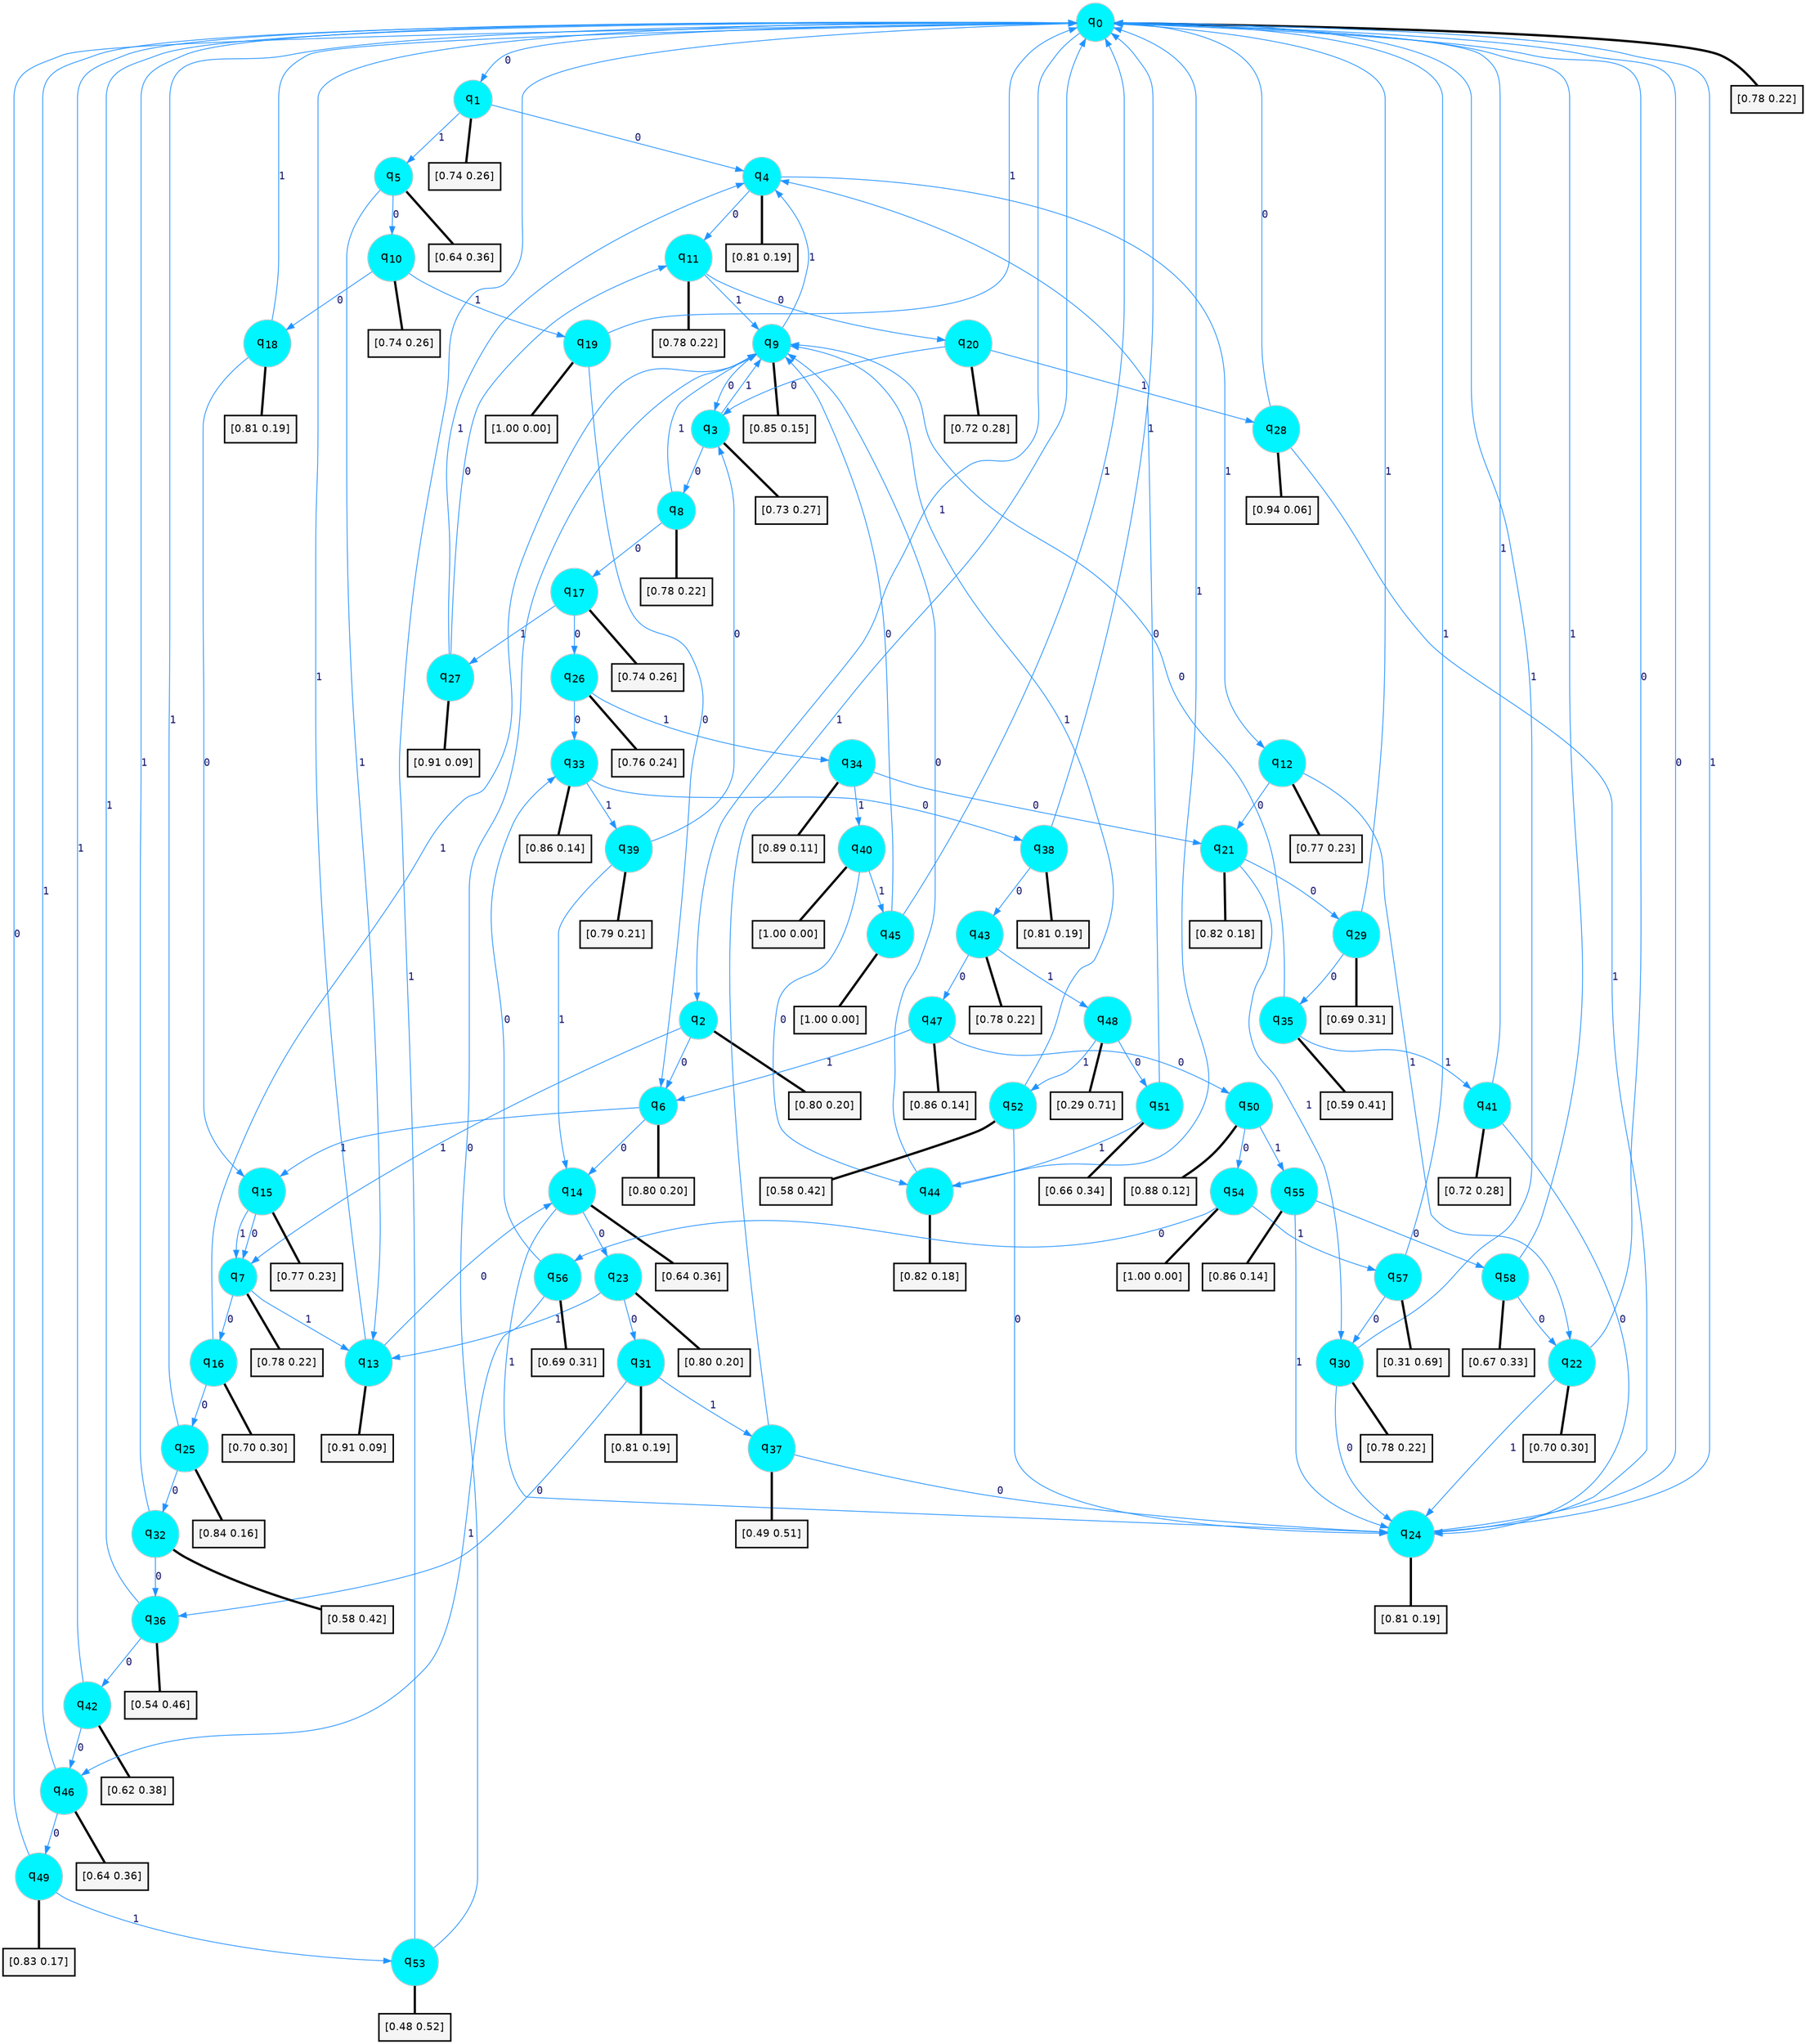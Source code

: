 digraph G {
graph [
bgcolor=transparent, dpi=300, rankdir=TD, size="40,25"];
node [
color=gray, fillcolor=turquoise1, fontcolor=black, fontname=Helvetica, fontsize=16, fontweight=bold, shape=circle, style=filled];
edge [
arrowsize=1, color=dodgerblue1, fontcolor=midnightblue, fontname=courier, fontweight=bold, penwidth=1, style=solid, weight=20];
0[label=<q<SUB>0</SUB>>];
1[label=<q<SUB>1</SUB>>];
2[label=<q<SUB>2</SUB>>];
3[label=<q<SUB>3</SUB>>];
4[label=<q<SUB>4</SUB>>];
5[label=<q<SUB>5</SUB>>];
6[label=<q<SUB>6</SUB>>];
7[label=<q<SUB>7</SUB>>];
8[label=<q<SUB>8</SUB>>];
9[label=<q<SUB>9</SUB>>];
10[label=<q<SUB>10</SUB>>];
11[label=<q<SUB>11</SUB>>];
12[label=<q<SUB>12</SUB>>];
13[label=<q<SUB>13</SUB>>];
14[label=<q<SUB>14</SUB>>];
15[label=<q<SUB>15</SUB>>];
16[label=<q<SUB>16</SUB>>];
17[label=<q<SUB>17</SUB>>];
18[label=<q<SUB>18</SUB>>];
19[label=<q<SUB>19</SUB>>];
20[label=<q<SUB>20</SUB>>];
21[label=<q<SUB>21</SUB>>];
22[label=<q<SUB>22</SUB>>];
23[label=<q<SUB>23</SUB>>];
24[label=<q<SUB>24</SUB>>];
25[label=<q<SUB>25</SUB>>];
26[label=<q<SUB>26</SUB>>];
27[label=<q<SUB>27</SUB>>];
28[label=<q<SUB>28</SUB>>];
29[label=<q<SUB>29</SUB>>];
30[label=<q<SUB>30</SUB>>];
31[label=<q<SUB>31</SUB>>];
32[label=<q<SUB>32</SUB>>];
33[label=<q<SUB>33</SUB>>];
34[label=<q<SUB>34</SUB>>];
35[label=<q<SUB>35</SUB>>];
36[label=<q<SUB>36</SUB>>];
37[label=<q<SUB>37</SUB>>];
38[label=<q<SUB>38</SUB>>];
39[label=<q<SUB>39</SUB>>];
40[label=<q<SUB>40</SUB>>];
41[label=<q<SUB>41</SUB>>];
42[label=<q<SUB>42</SUB>>];
43[label=<q<SUB>43</SUB>>];
44[label=<q<SUB>44</SUB>>];
45[label=<q<SUB>45</SUB>>];
46[label=<q<SUB>46</SUB>>];
47[label=<q<SUB>47</SUB>>];
48[label=<q<SUB>48</SUB>>];
49[label=<q<SUB>49</SUB>>];
50[label=<q<SUB>50</SUB>>];
51[label=<q<SUB>51</SUB>>];
52[label=<q<SUB>52</SUB>>];
53[label=<q<SUB>53</SUB>>];
54[label=<q<SUB>54</SUB>>];
55[label=<q<SUB>55</SUB>>];
56[label=<q<SUB>56</SUB>>];
57[label=<q<SUB>57</SUB>>];
58[label=<q<SUB>58</SUB>>];
59[label="[0.78 0.22]", shape=box,fontcolor=black, fontname=Helvetica, fontsize=14, penwidth=2, fillcolor=whitesmoke,color=black];
60[label="[0.74 0.26]", shape=box,fontcolor=black, fontname=Helvetica, fontsize=14, penwidth=2, fillcolor=whitesmoke,color=black];
61[label="[0.80 0.20]", shape=box,fontcolor=black, fontname=Helvetica, fontsize=14, penwidth=2, fillcolor=whitesmoke,color=black];
62[label="[0.73 0.27]", shape=box,fontcolor=black, fontname=Helvetica, fontsize=14, penwidth=2, fillcolor=whitesmoke,color=black];
63[label="[0.81 0.19]", shape=box,fontcolor=black, fontname=Helvetica, fontsize=14, penwidth=2, fillcolor=whitesmoke,color=black];
64[label="[0.64 0.36]", shape=box,fontcolor=black, fontname=Helvetica, fontsize=14, penwidth=2, fillcolor=whitesmoke,color=black];
65[label="[0.80 0.20]", shape=box,fontcolor=black, fontname=Helvetica, fontsize=14, penwidth=2, fillcolor=whitesmoke,color=black];
66[label="[0.78 0.22]", shape=box,fontcolor=black, fontname=Helvetica, fontsize=14, penwidth=2, fillcolor=whitesmoke,color=black];
67[label="[0.78 0.22]", shape=box,fontcolor=black, fontname=Helvetica, fontsize=14, penwidth=2, fillcolor=whitesmoke,color=black];
68[label="[0.85 0.15]", shape=box,fontcolor=black, fontname=Helvetica, fontsize=14, penwidth=2, fillcolor=whitesmoke,color=black];
69[label="[0.74 0.26]", shape=box,fontcolor=black, fontname=Helvetica, fontsize=14, penwidth=2, fillcolor=whitesmoke,color=black];
70[label="[0.78 0.22]", shape=box,fontcolor=black, fontname=Helvetica, fontsize=14, penwidth=2, fillcolor=whitesmoke,color=black];
71[label="[0.77 0.23]", shape=box,fontcolor=black, fontname=Helvetica, fontsize=14, penwidth=2, fillcolor=whitesmoke,color=black];
72[label="[0.91 0.09]", shape=box,fontcolor=black, fontname=Helvetica, fontsize=14, penwidth=2, fillcolor=whitesmoke,color=black];
73[label="[0.64 0.36]", shape=box,fontcolor=black, fontname=Helvetica, fontsize=14, penwidth=2, fillcolor=whitesmoke,color=black];
74[label="[0.77 0.23]", shape=box,fontcolor=black, fontname=Helvetica, fontsize=14, penwidth=2, fillcolor=whitesmoke,color=black];
75[label="[0.70 0.30]", shape=box,fontcolor=black, fontname=Helvetica, fontsize=14, penwidth=2, fillcolor=whitesmoke,color=black];
76[label="[0.74 0.26]", shape=box,fontcolor=black, fontname=Helvetica, fontsize=14, penwidth=2, fillcolor=whitesmoke,color=black];
77[label="[0.81 0.19]", shape=box,fontcolor=black, fontname=Helvetica, fontsize=14, penwidth=2, fillcolor=whitesmoke,color=black];
78[label="[1.00 0.00]", shape=box,fontcolor=black, fontname=Helvetica, fontsize=14, penwidth=2, fillcolor=whitesmoke,color=black];
79[label="[0.72 0.28]", shape=box,fontcolor=black, fontname=Helvetica, fontsize=14, penwidth=2, fillcolor=whitesmoke,color=black];
80[label="[0.82 0.18]", shape=box,fontcolor=black, fontname=Helvetica, fontsize=14, penwidth=2, fillcolor=whitesmoke,color=black];
81[label="[0.70 0.30]", shape=box,fontcolor=black, fontname=Helvetica, fontsize=14, penwidth=2, fillcolor=whitesmoke,color=black];
82[label="[0.80 0.20]", shape=box,fontcolor=black, fontname=Helvetica, fontsize=14, penwidth=2, fillcolor=whitesmoke,color=black];
83[label="[0.81 0.19]", shape=box,fontcolor=black, fontname=Helvetica, fontsize=14, penwidth=2, fillcolor=whitesmoke,color=black];
84[label="[0.84 0.16]", shape=box,fontcolor=black, fontname=Helvetica, fontsize=14, penwidth=2, fillcolor=whitesmoke,color=black];
85[label="[0.76 0.24]", shape=box,fontcolor=black, fontname=Helvetica, fontsize=14, penwidth=2, fillcolor=whitesmoke,color=black];
86[label="[0.91 0.09]", shape=box,fontcolor=black, fontname=Helvetica, fontsize=14, penwidth=2, fillcolor=whitesmoke,color=black];
87[label="[0.94 0.06]", shape=box,fontcolor=black, fontname=Helvetica, fontsize=14, penwidth=2, fillcolor=whitesmoke,color=black];
88[label="[0.69 0.31]", shape=box,fontcolor=black, fontname=Helvetica, fontsize=14, penwidth=2, fillcolor=whitesmoke,color=black];
89[label="[0.78 0.22]", shape=box,fontcolor=black, fontname=Helvetica, fontsize=14, penwidth=2, fillcolor=whitesmoke,color=black];
90[label="[0.81 0.19]", shape=box,fontcolor=black, fontname=Helvetica, fontsize=14, penwidth=2, fillcolor=whitesmoke,color=black];
91[label="[0.58 0.42]", shape=box,fontcolor=black, fontname=Helvetica, fontsize=14, penwidth=2, fillcolor=whitesmoke,color=black];
92[label="[0.86 0.14]", shape=box,fontcolor=black, fontname=Helvetica, fontsize=14, penwidth=2, fillcolor=whitesmoke,color=black];
93[label="[0.89 0.11]", shape=box,fontcolor=black, fontname=Helvetica, fontsize=14, penwidth=2, fillcolor=whitesmoke,color=black];
94[label="[0.59 0.41]", shape=box,fontcolor=black, fontname=Helvetica, fontsize=14, penwidth=2, fillcolor=whitesmoke,color=black];
95[label="[0.54 0.46]", shape=box,fontcolor=black, fontname=Helvetica, fontsize=14, penwidth=2, fillcolor=whitesmoke,color=black];
96[label="[0.49 0.51]", shape=box,fontcolor=black, fontname=Helvetica, fontsize=14, penwidth=2, fillcolor=whitesmoke,color=black];
97[label="[0.81 0.19]", shape=box,fontcolor=black, fontname=Helvetica, fontsize=14, penwidth=2, fillcolor=whitesmoke,color=black];
98[label="[0.79 0.21]", shape=box,fontcolor=black, fontname=Helvetica, fontsize=14, penwidth=2, fillcolor=whitesmoke,color=black];
99[label="[1.00 0.00]", shape=box,fontcolor=black, fontname=Helvetica, fontsize=14, penwidth=2, fillcolor=whitesmoke,color=black];
100[label="[0.72 0.28]", shape=box,fontcolor=black, fontname=Helvetica, fontsize=14, penwidth=2, fillcolor=whitesmoke,color=black];
101[label="[0.62 0.38]", shape=box,fontcolor=black, fontname=Helvetica, fontsize=14, penwidth=2, fillcolor=whitesmoke,color=black];
102[label="[0.78 0.22]", shape=box,fontcolor=black, fontname=Helvetica, fontsize=14, penwidth=2, fillcolor=whitesmoke,color=black];
103[label="[0.82 0.18]", shape=box,fontcolor=black, fontname=Helvetica, fontsize=14, penwidth=2, fillcolor=whitesmoke,color=black];
104[label="[1.00 0.00]", shape=box,fontcolor=black, fontname=Helvetica, fontsize=14, penwidth=2, fillcolor=whitesmoke,color=black];
105[label="[0.64 0.36]", shape=box,fontcolor=black, fontname=Helvetica, fontsize=14, penwidth=2, fillcolor=whitesmoke,color=black];
106[label="[0.86 0.14]", shape=box,fontcolor=black, fontname=Helvetica, fontsize=14, penwidth=2, fillcolor=whitesmoke,color=black];
107[label="[0.29 0.71]", shape=box,fontcolor=black, fontname=Helvetica, fontsize=14, penwidth=2, fillcolor=whitesmoke,color=black];
108[label="[0.83 0.17]", shape=box,fontcolor=black, fontname=Helvetica, fontsize=14, penwidth=2, fillcolor=whitesmoke,color=black];
109[label="[0.88 0.12]", shape=box,fontcolor=black, fontname=Helvetica, fontsize=14, penwidth=2, fillcolor=whitesmoke,color=black];
110[label="[0.66 0.34]", shape=box,fontcolor=black, fontname=Helvetica, fontsize=14, penwidth=2, fillcolor=whitesmoke,color=black];
111[label="[0.58 0.42]", shape=box,fontcolor=black, fontname=Helvetica, fontsize=14, penwidth=2, fillcolor=whitesmoke,color=black];
112[label="[0.48 0.52]", shape=box,fontcolor=black, fontname=Helvetica, fontsize=14, penwidth=2, fillcolor=whitesmoke,color=black];
113[label="[1.00 0.00]", shape=box,fontcolor=black, fontname=Helvetica, fontsize=14, penwidth=2, fillcolor=whitesmoke,color=black];
114[label="[0.86 0.14]", shape=box,fontcolor=black, fontname=Helvetica, fontsize=14, penwidth=2, fillcolor=whitesmoke,color=black];
115[label="[0.69 0.31]", shape=box,fontcolor=black, fontname=Helvetica, fontsize=14, penwidth=2, fillcolor=whitesmoke,color=black];
116[label="[0.31 0.69]", shape=box,fontcolor=black, fontname=Helvetica, fontsize=14, penwidth=2, fillcolor=whitesmoke,color=black];
117[label="[0.67 0.33]", shape=box,fontcolor=black, fontname=Helvetica, fontsize=14, penwidth=2, fillcolor=whitesmoke,color=black];
0->1 [label=0];
0->2 [label=1];
0->59 [arrowhead=none, penwidth=3,color=black];
1->4 [label=0];
1->5 [label=1];
1->60 [arrowhead=none, penwidth=3,color=black];
2->6 [label=0];
2->7 [label=1];
2->61 [arrowhead=none, penwidth=3,color=black];
3->8 [label=0];
3->9 [label=1];
3->62 [arrowhead=none, penwidth=3,color=black];
4->11 [label=0];
4->12 [label=1];
4->63 [arrowhead=none, penwidth=3,color=black];
5->10 [label=0];
5->13 [label=1];
5->64 [arrowhead=none, penwidth=3,color=black];
6->14 [label=0];
6->15 [label=1];
6->65 [arrowhead=none, penwidth=3,color=black];
7->16 [label=0];
7->13 [label=1];
7->66 [arrowhead=none, penwidth=3,color=black];
8->17 [label=0];
8->9 [label=1];
8->67 [arrowhead=none, penwidth=3,color=black];
9->3 [label=0];
9->4 [label=1];
9->68 [arrowhead=none, penwidth=3,color=black];
10->18 [label=0];
10->19 [label=1];
10->69 [arrowhead=none, penwidth=3,color=black];
11->20 [label=0];
11->9 [label=1];
11->70 [arrowhead=none, penwidth=3,color=black];
12->21 [label=0];
12->22 [label=1];
12->71 [arrowhead=none, penwidth=3,color=black];
13->14 [label=0];
13->0 [label=1];
13->72 [arrowhead=none, penwidth=3,color=black];
14->23 [label=0];
14->24 [label=1];
14->73 [arrowhead=none, penwidth=3,color=black];
15->7 [label=0];
15->7 [label=1];
15->74 [arrowhead=none, penwidth=3,color=black];
16->25 [label=0];
16->9 [label=1];
16->75 [arrowhead=none, penwidth=3,color=black];
17->26 [label=0];
17->27 [label=1];
17->76 [arrowhead=none, penwidth=3,color=black];
18->15 [label=0];
18->0 [label=1];
18->77 [arrowhead=none, penwidth=3,color=black];
19->6 [label=0];
19->0 [label=1];
19->78 [arrowhead=none, penwidth=3,color=black];
20->3 [label=0];
20->28 [label=1];
20->79 [arrowhead=none, penwidth=3,color=black];
21->29 [label=0];
21->30 [label=1];
21->80 [arrowhead=none, penwidth=3,color=black];
22->0 [label=0];
22->24 [label=1];
22->81 [arrowhead=none, penwidth=3,color=black];
23->31 [label=0];
23->13 [label=1];
23->82 [arrowhead=none, penwidth=3,color=black];
24->0 [label=0];
24->0 [label=1];
24->83 [arrowhead=none, penwidth=3,color=black];
25->32 [label=0];
25->0 [label=1];
25->84 [arrowhead=none, penwidth=3,color=black];
26->33 [label=0];
26->34 [label=1];
26->85 [arrowhead=none, penwidth=3,color=black];
27->11 [label=0];
27->4 [label=1];
27->86 [arrowhead=none, penwidth=3,color=black];
28->0 [label=0];
28->24 [label=1];
28->87 [arrowhead=none, penwidth=3,color=black];
29->35 [label=0];
29->0 [label=1];
29->88 [arrowhead=none, penwidth=3,color=black];
30->24 [label=0];
30->0 [label=1];
30->89 [arrowhead=none, penwidth=3,color=black];
31->36 [label=0];
31->37 [label=1];
31->90 [arrowhead=none, penwidth=3,color=black];
32->36 [label=0];
32->0 [label=1];
32->91 [arrowhead=none, penwidth=3,color=black];
33->38 [label=0];
33->39 [label=1];
33->92 [arrowhead=none, penwidth=3,color=black];
34->21 [label=0];
34->40 [label=1];
34->93 [arrowhead=none, penwidth=3,color=black];
35->9 [label=0];
35->41 [label=1];
35->94 [arrowhead=none, penwidth=3,color=black];
36->42 [label=0];
36->0 [label=1];
36->95 [arrowhead=none, penwidth=3,color=black];
37->24 [label=0];
37->0 [label=1];
37->96 [arrowhead=none, penwidth=3,color=black];
38->43 [label=0];
38->0 [label=1];
38->97 [arrowhead=none, penwidth=3,color=black];
39->3 [label=0];
39->14 [label=1];
39->98 [arrowhead=none, penwidth=3,color=black];
40->44 [label=0];
40->45 [label=1];
40->99 [arrowhead=none, penwidth=3,color=black];
41->24 [label=0];
41->0 [label=1];
41->100 [arrowhead=none, penwidth=3,color=black];
42->46 [label=0];
42->0 [label=1];
42->101 [arrowhead=none, penwidth=3,color=black];
43->47 [label=0];
43->48 [label=1];
43->102 [arrowhead=none, penwidth=3,color=black];
44->9 [label=0];
44->0 [label=1];
44->103 [arrowhead=none, penwidth=3,color=black];
45->9 [label=0];
45->0 [label=1];
45->104 [arrowhead=none, penwidth=3,color=black];
46->49 [label=0];
46->0 [label=1];
46->105 [arrowhead=none, penwidth=3,color=black];
47->50 [label=0];
47->6 [label=1];
47->106 [arrowhead=none, penwidth=3,color=black];
48->51 [label=0];
48->52 [label=1];
48->107 [arrowhead=none, penwidth=3,color=black];
49->0 [label=0];
49->53 [label=1];
49->108 [arrowhead=none, penwidth=3,color=black];
50->54 [label=0];
50->55 [label=1];
50->109 [arrowhead=none, penwidth=3,color=black];
51->4 [label=0];
51->44 [label=1];
51->110 [arrowhead=none, penwidth=3,color=black];
52->24 [label=0];
52->9 [label=1];
52->111 [arrowhead=none, penwidth=3,color=black];
53->9 [label=0];
53->0 [label=1];
53->112 [arrowhead=none, penwidth=3,color=black];
54->56 [label=0];
54->57 [label=1];
54->113 [arrowhead=none, penwidth=3,color=black];
55->58 [label=0];
55->24 [label=1];
55->114 [arrowhead=none, penwidth=3,color=black];
56->33 [label=0];
56->46 [label=1];
56->115 [arrowhead=none, penwidth=3,color=black];
57->30 [label=0];
57->0 [label=1];
57->116 [arrowhead=none, penwidth=3,color=black];
58->22 [label=0];
58->0 [label=1];
58->117 [arrowhead=none, penwidth=3,color=black];
}
